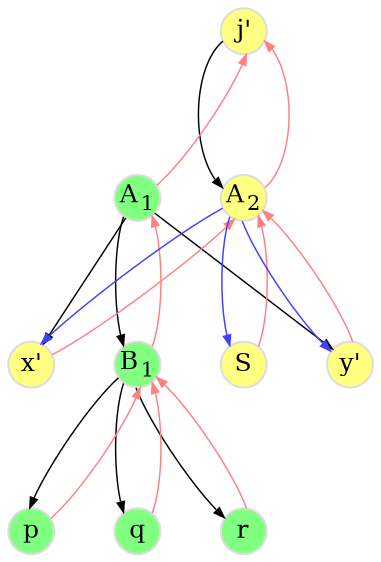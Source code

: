 digraph d {
	graph [
		rankdir="TB"
		bgcolor="white"
		color="white"
		nodesep="0.4"
		ranksep="0.8"
	];

	node [
		fontsize="12"
		style="solid"
		width="0.3"
		height="0.3"
		fixedsize="true"
		penwidth="1.0"
		color="#DDDDDD"
	];

	edge [
		penwidth="0.7"
		color="#000000"
		arrowsize="0.5"
	];


	j  [ label=<j'>            style="filled" fillcolor="#ffff80" ];
	a1 [ label=<A<SUB>1</SUB>> style="filled" fillcolor="#80ff80" ];
	x  [ label=<x'>            style="filled" fillcolor="#ffff80" ];
	b1 [ label=<B<SUB>1</SUB>> style="filled" fillcolor="#80ff80" ];
	s  [ label=<S>             style="filled" fillcolor="#ffff80" ];
	y  [ label=<y'>            style="filled" fillcolor="#ffff80" ];
	p  [ label=<p>             style="filled" fillcolor="#80ff80" ];
	q  [ label=<q>             style="filled" fillcolor="#80ff80" ];
	r  [ label=<r>             style="filled" fillcolor="#80ff80" ];
	a2 [ label=<A<SUB>2</SUB>> style="filled" fillcolor="#ffff80" ];

	j  -> a1  [ style=invis  ];
	j  -> a2;
	a1 -> j   [ color="#ff8080" ];
	a1 -> x;
	x  -> a2  [ color="#ff8080" constraint=false ];
	a1 -> b1;
	b1 -> a1  [ color="#ff8080" ];
	a1 -> y;
	y  -> a2  [ color="#ff8080" constraint=false ];
	b1 -> p;
	p  -> b1  [ color="#ff8080" ];
	b1 -> q;
	q  -> b1  [ color="#ff8080" ];
	b1 -> r;
	r  -> b1  [ color="#ff8080" ];

	j  -> a2 [ style=invis ];

	a2 -> j  [ color="#ff8080"     ];
	a2 -> x  [ color="#4040ff" constraint=false ];
	a2 -> s  [ color="#4040ff" constraint=false ];
	a2 -> y  [ color="#4040ff" constraint=false ];
	s  -> a2 [ color="#ff8080" constraint=false ];

	x -> b1 -> s -> y [ style=invis ];
	{ rank=same x b1 s y }
}

